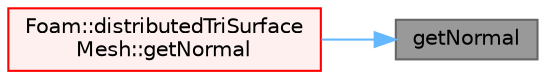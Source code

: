 digraph "getNormal"
{
 // LATEX_PDF_SIZE
  bgcolor="transparent";
  edge [fontname=Helvetica,fontsize=10,labelfontname=Helvetica,labelfontsize=10];
  node [fontname=Helvetica,fontsize=10,shape=box,height=0.2,width=0.4];
  rankdir="RL";
  Node1 [id="Node000001",label="getNormal",height=0.2,width=0.4,color="gray40", fillcolor="grey60", style="filled", fontcolor="black",tooltip=" "];
  Node1 -> Node2 [id="edge1_Node000001_Node000002",dir="back",color="steelblue1",style="solid",tooltip=" "];
  Node2 [id="Node000002",label="Foam::distributedTriSurface\lMesh::getNormal",height=0.2,width=0.4,color="red", fillcolor="#FFF0F0", style="filled",URL="$classFoam_1_1distributedTriSurfaceMesh.html#aa9abdb9ffe5f3cb1c2992ccb3bcc9e48",tooltip=" "];
}
